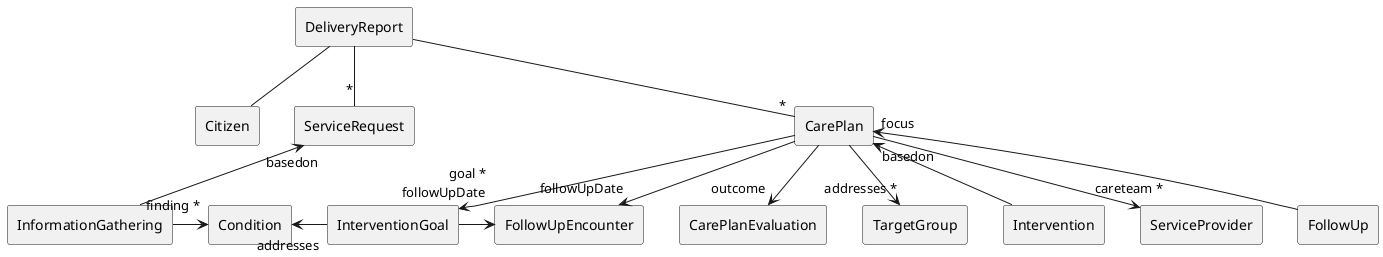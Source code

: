 @startuml DeliveryReport
'left to right direction

rectangle "DeliveryReport" as report

rectangle "Citizen" as citizen
rectangle "ServiceRequest" as request

rectangle "InformationGathering" as information
rectangle "Condition" as condition

rectangle "CarePlan" as careplan

rectangle "CarePlanEvaluation" as careplanevaluation
rectangle "InterventionGoal" as goal

rectangle "TargetGroup" as targetgroup

rectangle "Intervention" as intervention
rectangle "ServiceProvider" as provider

rectangle "FollowUp" as followup

rectangle "FollowUpEncounter" as encounter

report -- citizen
report --"*" request
report --"*" careplan

information ->"finding *" condition

request "basedon"<-- information
careplan -->"goal *\n" goal
careplan -->"outcome" careplanevaluation
careplan -->"addresses *" targetgroup
careplan "basedon"<-- intervention
careplan -->"careteam *" provider
careplan "focus"<-- followup
condition "addresses"<- goal

careplan -->"followUpDate" encounter
goal ->"followUpDate" encounter
@enduml